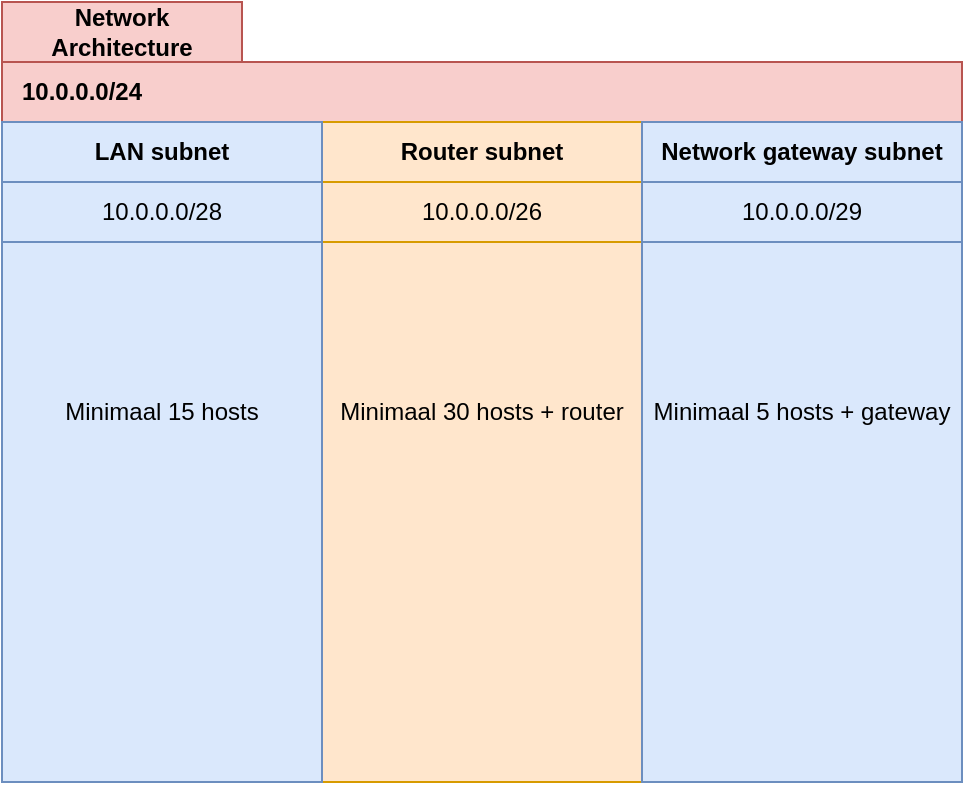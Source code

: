 <mxfile version="22.0.8" type="device">
  <diagram name="Pagina-1" id="DlZvTtvGYwiaSzzIgSMs">
    <mxGraphModel dx="1194" dy="752" grid="0" gridSize="10" guides="1" tooltips="1" connect="1" arrows="1" fold="1" page="1" pageScale="1" pageWidth="827" pageHeight="1169" math="0" shadow="0">
      <root>
        <mxCell id="0" />
        <mxCell id="1" parent="0" />
        <mxCell id="sjbm00iA3tMHE1k8XqFr-25" value="" style="rounded=0;whiteSpace=wrap;html=1;fillColor=#ffe6cc;strokeColor=#d79b00;" vertex="1" parent="1">
          <mxGeometry x="280" y="180" width="160" height="300" as="geometry" />
        </mxCell>
        <mxCell id="sjbm00iA3tMHE1k8XqFr-40" value="" style="rounded=0;whiteSpace=wrap;html=1;fillColor=#dae8fc;strokeColor=#6c8ebf;" vertex="1" parent="1">
          <mxGeometry x="120" y="150" width="160" height="330" as="geometry" />
        </mxCell>
        <mxCell id="sjbm00iA3tMHE1k8XqFr-41" value="" style="rounded=0;whiteSpace=wrap;html=1;fillColor=#dae8fc;strokeColor=#6c8ebf;" vertex="1" parent="1">
          <mxGeometry x="440" y="150" width="160" height="330" as="geometry" />
        </mxCell>
        <mxCell id="sjbm00iA3tMHE1k8XqFr-39" value="" style="rounded=0;whiteSpace=wrap;html=1;" vertex="1" parent="1">
          <mxGeometry x="120" y="90" width="120" height="30" as="geometry" />
        </mxCell>
        <mxCell id="sjbm00iA3tMHE1k8XqFr-2" value="" style="rounded=0;whiteSpace=wrap;html=1;fillColor=#f8cecc;strokeColor=#b85450;" vertex="1" parent="1">
          <mxGeometry x="120" y="120" width="480" height="30" as="geometry" />
        </mxCell>
        <mxCell id="sjbm00iA3tMHE1k8XqFr-6" style="edgeStyle=orthogonalEdgeStyle;orthogonalLoop=1;jettySize=auto;html=1;exitX=0.5;exitY=1;exitDx=0;exitDy=0;fillColor=#dae8fc;strokeColor=#6c8ebf;" edge="1" parent="1">
          <mxGeometry relative="1" as="geometry">
            <mxPoint x="200" y="264" as="sourcePoint" />
            <mxPoint x="200" y="264" as="targetPoint" />
          </mxGeometry>
        </mxCell>
        <mxCell id="sjbm00iA3tMHE1k8XqFr-11" value="&lt;div&gt;10.0.0.0/24&lt;/div&gt;" style="text;html=1;strokeColor=none;fillColor=none;align=center;verticalAlign=middle;whiteSpace=wrap;rounded=0;fontStyle=1" vertex="1" parent="1">
          <mxGeometry x="130" y="120" width="60" height="30" as="geometry" />
        </mxCell>
        <mxCell id="sjbm00iA3tMHE1k8XqFr-14" value="" style="rounded=0;whiteSpace=wrap;html=1;fillColor=#dae8fc;strokeColor=#6c8ebf;" vertex="1" parent="1">
          <mxGeometry x="120" y="150" width="160" height="30" as="geometry" />
        </mxCell>
        <mxCell id="sjbm00iA3tMHE1k8XqFr-20" value="" style="rounded=0;whiteSpace=wrap;html=1;fillColor=#ffe6cc;strokeColor=#d79b00;" vertex="1" parent="1">
          <mxGeometry x="280" y="150" width="160" height="30" as="geometry" />
        </mxCell>
        <mxCell id="sjbm00iA3tMHE1k8XqFr-17" value="LAN subnet" style="text;html=1;strokeColor=#6c8ebf;fillColor=#dae8fc;align=center;verticalAlign=middle;whiteSpace=wrap;rounded=0;fontStyle=1" vertex="1" parent="1">
          <mxGeometry x="120" y="150" width="160" height="30" as="geometry" />
        </mxCell>
        <mxCell id="sjbm00iA3tMHE1k8XqFr-21" value="Router subnet" style="text;html=1;strokeColor=none;fillColor=none;align=center;verticalAlign=middle;whiteSpace=wrap;rounded=0;fontStyle=1" vertex="1" parent="1">
          <mxGeometry x="280" y="150" width="160" height="30" as="geometry" />
        </mxCell>
        <mxCell id="sjbm00iA3tMHE1k8XqFr-22" value="" style="rounded=0;whiteSpace=wrap;html=1;fillColor=#dae8fc;strokeColor=#6c8ebf;" vertex="1" parent="1">
          <mxGeometry x="440" y="150" width="160" height="30" as="geometry" />
        </mxCell>
        <mxCell id="sjbm00iA3tMHE1k8XqFr-23" value="Network gateway subnet" style="text;html=1;strokeColor=none;fillColor=none;align=center;verticalAlign=middle;whiteSpace=wrap;rounded=0;fontStyle=1" vertex="1" parent="1">
          <mxGeometry x="440" y="150" width="160" height="30" as="geometry" />
        </mxCell>
        <mxCell id="sjbm00iA3tMHE1k8XqFr-29" value="&lt;div&gt;10.0.0.0/26&lt;/div&gt;" style="text;html=1;strokeColor=#d79b00;fillColor=#ffe6cc;align=center;verticalAlign=middle;whiteSpace=wrap;rounded=0;" vertex="1" parent="1">
          <mxGeometry x="280" y="180" width="160" height="30" as="geometry" />
        </mxCell>
        <mxCell id="sjbm00iA3tMHE1k8XqFr-28" value="&lt;div&gt;10.0.0.0/28&lt;/div&gt;" style="text;html=1;strokeColor=#6c8ebf;fillColor=#dae8fc;align=center;verticalAlign=middle;whiteSpace=wrap;rounded=0;" vertex="1" parent="1">
          <mxGeometry x="120" y="180" width="160" height="30" as="geometry" />
        </mxCell>
        <mxCell id="sjbm00iA3tMHE1k8XqFr-31" value="Network Architecture" style="text;html=1;strokeColor=#b85450;fillColor=#f8cecc;align=center;verticalAlign=middle;whiteSpace=wrap;rounded=0;fontStyle=1" vertex="1" parent="1">
          <mxGeometry x="120" y="90" width="120" height="30" as="geometry" />
        </mxCell>
        <mxCell id="sjbm00iA3tMHE1k8XqFr-34" value="Minimaal 15 hosts" style="text;html=1;strokeColor=none;fillColor=#dae8fc;align=center;verticalAlign=middle;whiteSpace=wrap;rounded=0;" vertex="1" parent="1">
          <mxGeometry x="121" y="280" width="158" height="30" as="geometry" />
        </mxCell>
        <mxCell id="sjbm00iA3tMHE1k8XqFr-36" value="Minimaal 30 hosts + router" style="text;html=1;strokeColor=none;fillColor=none;align=center;verticalAlign=middle;whiteSpace=wrap;rounded=0;" vertex="1" parent="1">
          <mxGeometry x="280" y="280" width="160" height="30" as="geometry" />
        </mxCell>
        <mxCell id="sjbm00iA3tMHE1k8XqFr-38" value="Minimaal 5 hosts + gateway" style="text;html=1;strokeColor=none;fillColor=none;align=center;verticalAlign=middle;whiteSpace=wrap;rounded=0;" vertex="1" parent="1">
          <mxGeometry x="440" y="280" width="160" height="30" as="geometry" />
        </mxCell>
        <mxCell id="sjbm00iA3tMHE1k8XqFr-30" value="&lt;div&gt;10.0.0.0/29&lt;/div&gt;" style="text;html=1;strokeColor=#6c8ebf;fillColor=#dae8fc;align=center;verticalAlign=middle;whiteSpace=wrap;rounded=0;" vertex="1" parent="1">
          <mxGeometry x="440" y="180" width="160" height="30" as="geometry" />
        </mxCell>
      </root>
    </mxGraphModel>
  </diagram>
</mxfile>
